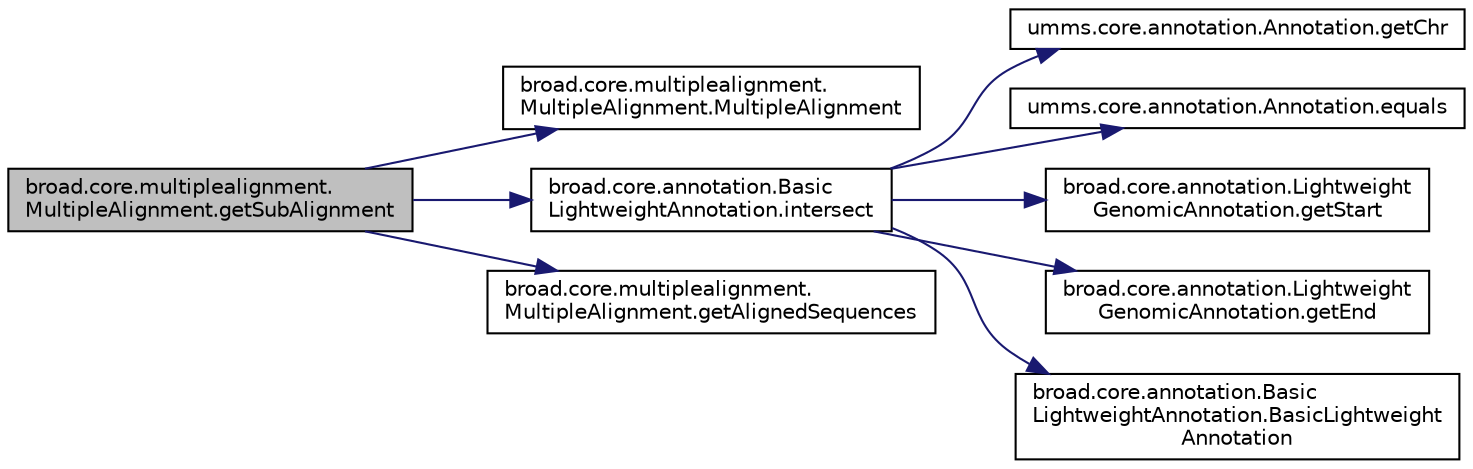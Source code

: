 digraph "broad.core.multiplealignment.MultipleAlignment.getSubAlignment"
{
  edge [fontname="Helvetica",fontsize="10",labelfontname="Helvetica",labelfontsize="10"];
  node [fontname="Helvetica",fontsize="10",shape=record];
  rankdir="LR";
  Node1 [label="broad.core.multiplealignment.\lMultipleAlignment.getSubAlignment",height=0.2,width=0.4,color="black", fillcolor="grey75", style="filled" fontcolor="black"];
  Node1 -> Node2 [color="midnightblue",fontsize="10",style="solid"];
  Node2 [label="broad.core.multiplealignment.\lMultipleAlignment.MultipleAlignment",height=0.2,width=0.4,color="black", fillcolor="white", style="filled",URL="$classbroad_1_1core_1_1multiplealignment_1_1_multiple_alignment.html#a45e6efacdc9a06897bae9482fa1ae83a"];
  Node1 -> Node3 [color="midnightblue",fontsize="10",style="solid"];
  Node3 [label="broad.core.annotation.Basic\lLightweightAnnotation.intersect",height=0.2,width=0.4,color="black", fillcolor="white", style="filled",URL="$classbroad_1_1core_1_1annotation_1_1_basic_lightweight_annotation.html#a9174257fd599f54ae720c92aecb1fed4"];
  Node3 -> Node4 [color="midnightblue",fontsize="10",style="solid"];
  Node4 [label="umms.core.annotation.Annotation.getChr",height=0.2,width=0.4,color="black", fillcolor="white", style="filled",URL="$interfaceumms_1_1core_1_1annotation_1_1_annotation.html#ab07edf07fd2182cd16bceb91ee6de35a"];
  Node3 -> Node5 [color="midnightblue",fontsize="10",style="solid"];
  Node5 [label="umms.core.annotation.Annotation.equals",height=0.2,width=0.4,color="black", fillcolor="white", style="filled",URL="$interfaceumms_1_1core_1_1annotation_1_1_annotation.html#a0515e1f20b4e9e913b4f7f329a6c11ad"];
  Node3 -> Node6 [color="midnightblue",fontsize="10",style="solid"];
  Node6 [label="broad.core.annotation.Lightweight\lGenomicAnnotation.getStart",height=0.2,width=0.4,color="black", fillcolor="white", style="filled",URL="$interfacebroad_1_1core_1_1annotation_1_1_lightweight_genomic_annotation.html#aa09c2220d181284077c5c020f2721b63"];
  Node3 -> Node7 [color="midnightblue",fontsize="10",style="solid"];
  Node7 [label="broad.core.annotation.Lightweight\lGenomicAnnotation.getEnd",height=0.2,width=0.4,color="black", fillcolor="white", style="filled",URL="$interfacebroad_1_1core_1_1annotation_1_1_lightweight_genomic_annotation.html#a68b4fd4cda3321ffd91dd427df9b24a7"];
  Node3 -> Node8 [color="midnightblue",fontsize="10",style="solid"];
  Node8 [label="broad.core.annotation.Basic\lLightweightAnnotation.BasicLightweight\lAnnotation",height=0.2,width=0.4,color="black", fillcolor="white", style="filled",URL="$classbroad_1_1core_1_1annotation_1_1_basic_lightweight_annotation.html#abdcee6e77b0d127590da904a1afa1fc5"];
  Node1 -> Node9 [color="midnightblue",fontsize="10",style="solid"];
  Node9 [label="broad.core.multiplealignment.\lMultipleAlignment.getAlignedSequences",height=0.2,width=0.4,color="black", fillcolor="white", style="filled",URL="$classbroad_1_1core_1_1multiplealignment_1_1_multiple_alignment.html#a9b23bea8a4c978acfe6f4a2202bc8f57"];
}
